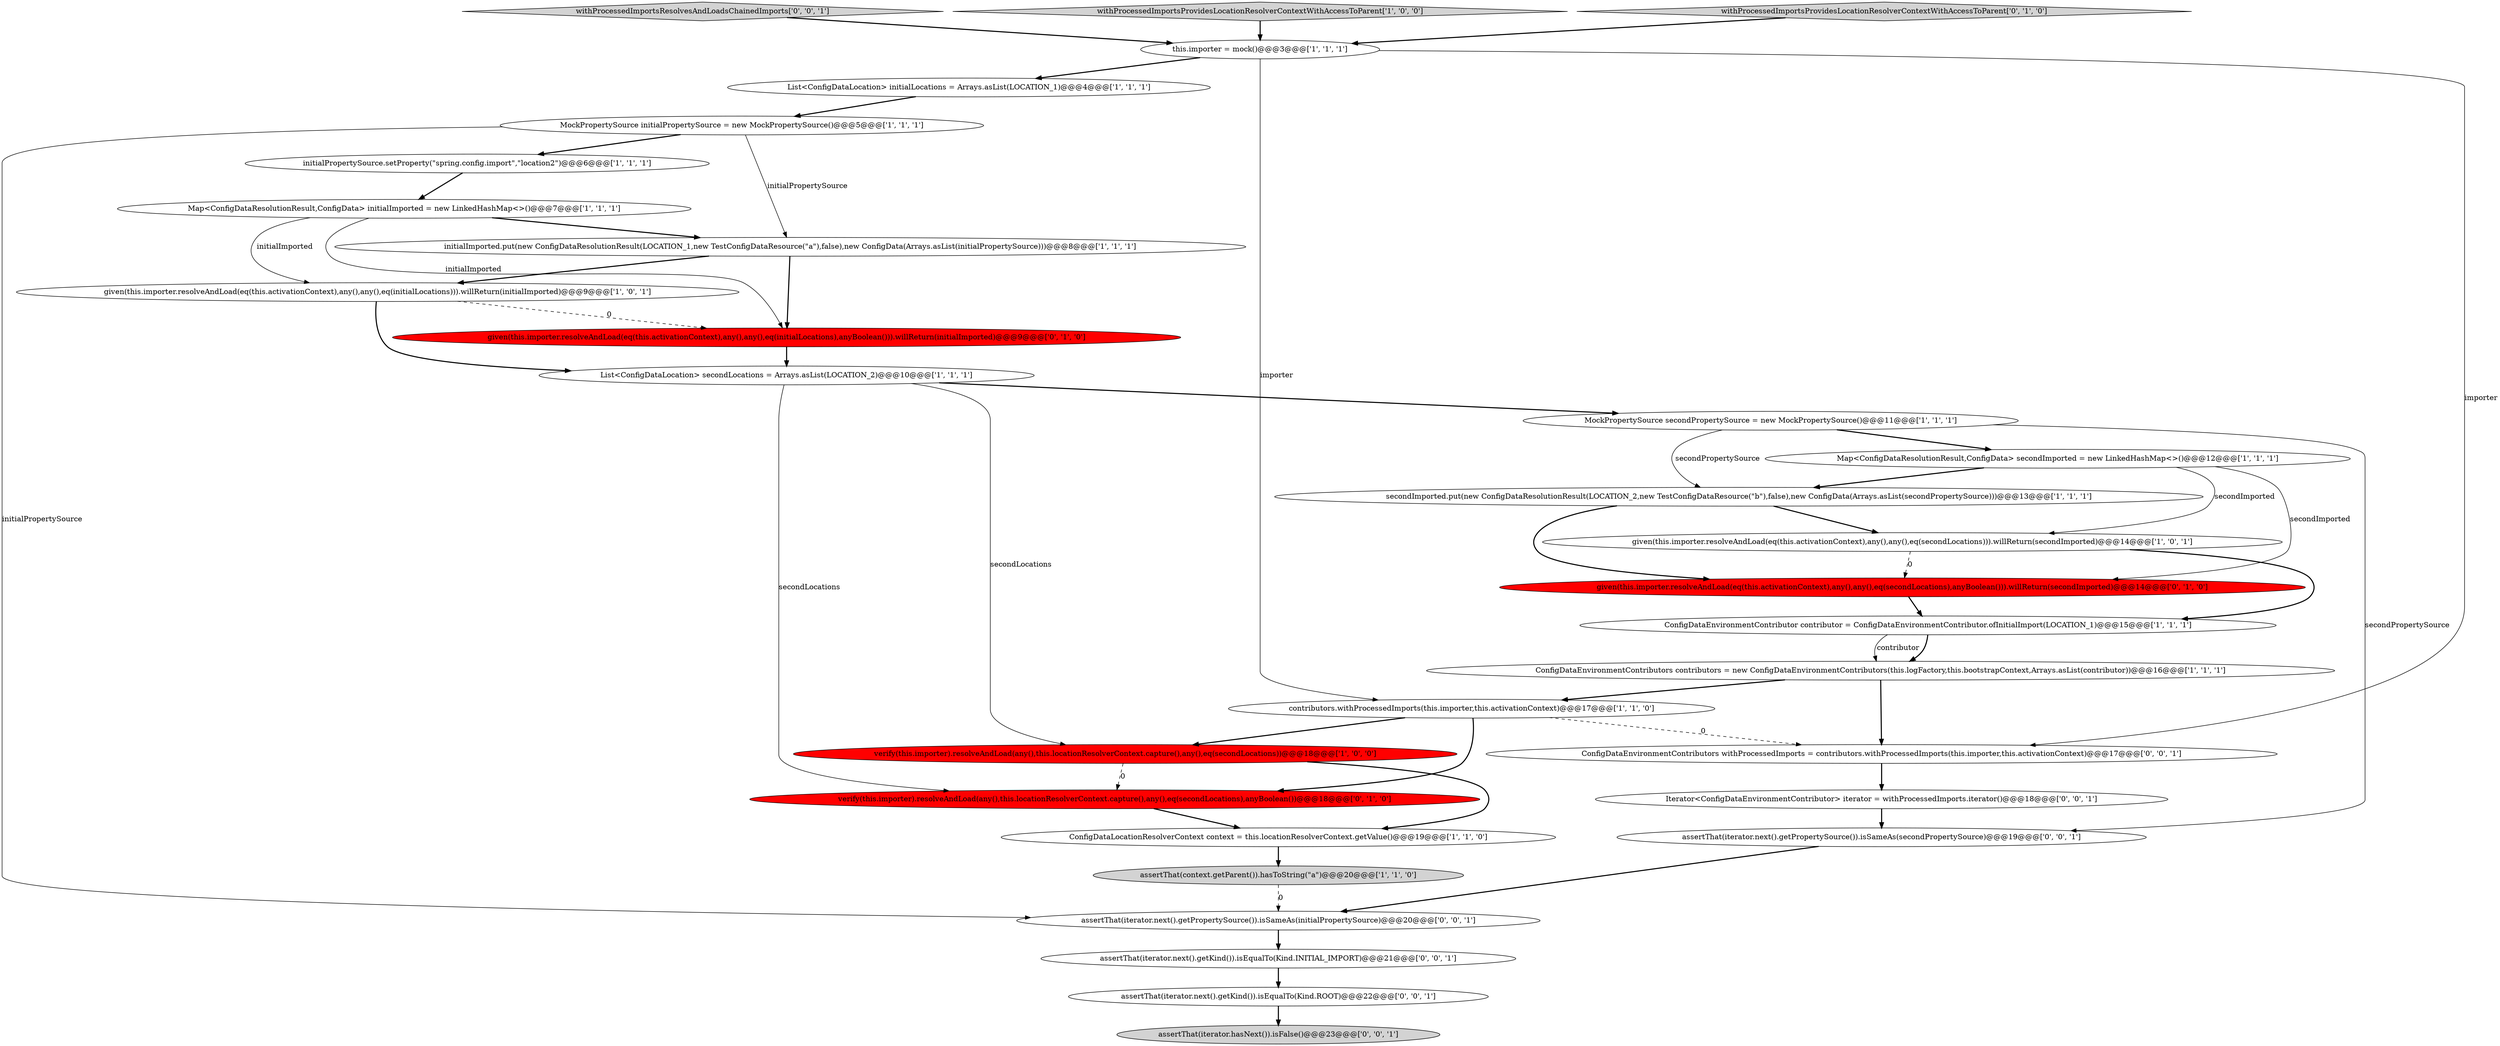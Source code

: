 digraph {
9 [style = filled, label = "contributors.withProcessedImports(this.importer,this.activationContext)@@@17@@@['1', '1', '0']", fillcolor = white, shape = ellipse image = "AAA0AAABBB1BBB"];
25 [style = filled, label = "withProcessedImportsResolvesAndLoadsChainedImports['0', '0', '1']", fillcolor = lightgray, shape = diamond image = "AAA0AAABBB3BBB"];
20 [style = filled, label = "given(this.importer.resolveAndLoad(eq(this.activationContext),any(),any(),eq(initialLocations),anyBoolean())).willReturn(initialImported)@@@9@@@['0', '1', '0']", fillcolor = red, shape = ellipse image = "AAA1AAABBB2BBB"];
29 [style = filled, label = "Iterator<ConfigDataEnvironmentContributor> iterator = withProcessedImports.iterator()@@@18@@@['0', '0', '1']", fillcolor = white, shape = ellipse image = "AAA0AAABBB3BBB"];
30 [style = filled, label = "assertThat(iterator.hasNext()).isFalse()@@@23@@@['0', '0', '1']", fillcolor = lightgray, shape = ellipse image = "AAA0AAABBB3BBB"];
16 [style = filled, label = "Map<ConfigDataResolutionResult,ConfigData> initialImported = new LinkedHashMap<>()@@@7@@@['1', '1', '1']", fillcolor = white, shape = ellipse image = "AAA0AAABBB1BBB"];
26 [style = filled, label = "ConfigDataEnvironmentContributors withProcessedImports = contributors.withProcessedImports(this.importer,this.activationContext)@@@17@@@['0', '0', '1']", fillcolor = white, shape = ellipse image = "AAA0AAABBB3BBB"];
10 [style = filled, label = "initialImported.put(new ConfigDataResolutionResult(LOCATION_1,new TestConfigDataResource(\"a\"),false),new ConfigData(Arrays.asList(initialPropertySource)))@@@8@@@['1', '1', '1']", fillcolor = white, shape = ellipse image = "AAA0AAABBB1BBB"];
7 [style = filled, label = "initialPropertySource.setProperty(\"spring.config.import\",\"location2\")@@@6@@@['1', '1', '1']", fillcolor = white, shape = ellipse image = "AAA0AAABBB1BBB"];
13 [style = filled, label = "ConfigDataLocationResolverContext context = this.locationResolverContext.getValue()@@@19@@@['1', '1', '0']", fillcolor = white, shape = ellipse image = "AAA0AAABBB1BBB"];
17 [style = filled, label = "assertThat(context.getParent()).hasToString(\"a\")@@@20@@@['1', '1', '0']", fillcolor = lightgray, shape = ellipse image = "AAA0AAABBB1BBB"];
12 [style = filled, label = "MockPropertySource secondPropertySource = new MockPropertySource()@@@11@@@['1', '1', '1']", fillcolor = white, shape = ellipse image = "AAA0AAABBB1BBB"];
6 [style = filled, label = "MockPropertySource initialPropertySource = new MockPropertySource()@@@5@@@['1', '1', '1']", fillcolor = white, shape = ellipse image = "AAA0AAABBB1BBB"];
8 [style = filled, label = "List<ConfigDataLocation> secondLocations = Arrays.asList(LOCATION_2)@@@10@@@['1', '1', '1']", fillcolor = white, shape = ellipse image = "AAA0AAABBB1BBB"];
28 [style = filled, label = "assertThat(iterator.next().getPropertySource()).isSameAs(initialPropertySource)@@@20@@@['0', '0', '1']", fillcolor = white, shape = ellipse image = "AAA0AAABBB3BBB"];
0 [style = filled, label = "this.importer = mock()@@@3@@@['1', '1', '1']", fillcolor = white, shape = ellipse image = "AAA0AAABBB1BBB"];
1 [style = filled, label = "ConfigDataEnvironmentContributor contributor = ConfigDataEnvironmentContributor.ofInitialImport(LOCATION_1)@@@15@@@['1', '1', '1']", fillcolor = white, shape = ellipse image = "AAA0AAABBB1BBB"];
11 [style = filled, label = "withProcessedImportsProvidesLocationResolverContextWithAccessToParent['1', '0', '0']", fillcolor = lightgray, shape = diamond image = "AAA0AAABBB1BBB"];
19 [style = filled, label = "withProcessedImportsProvidesLocationResolverContextWithAccessToParent['0', '1', '0']", fillcolor = lightgray, shape = diamond image = "AAA0AAABBB2BBB"];
2 [style = filled, label = "Map<ConfigDataResolutionResult,ConfigData> secondImported = new LinkedHashMap<>()@@@12@@@['1', '1', '1']", fillcolor = white, shape = ellipse image = "AAA0AAABBB1BBB"];
3 [style = filled, label = "ConfigDataEnvironmentContributors contributors = new ConfigDataEnvironmentContributors(this.logFactory,this.bootstrapContext,Arrays.asList(contributor))@@@16@@@['1', '1', '1']", fillcolor = white, shape = ellipse image = "AAA0AAABBB1BBB"];
5 [style = filled, label = "secondImported.put(new ConfigDataResolutionResult(LOCATION_2,new TestConfigDataResource(\"b\"),false),new ConfigData(Arrays.asList(secondPropertySource)))@@@13@@@['1', '1', '1']", fillcolor = white, shape = ellipse image = "AAA0AAABBB1BBB"];
23 [style = filled, label = "assertThat(iterator.next().getPropertySource()).isSameAs(secondPropertySource)@@@19@@@['0', '0', '1']", fillcolor = white, shape = ellipse image = "AAA0AAABBB3BBB"];
15 [style = filled, label = "verify(this.importer).resolveAndLoad(any(),this.locationResolverContext.capture(),any(),eq(secondLocations))@@@18@@@['1', '0', '0']", fillcolor = red, shape = ellipse image = "AAA1AAABBB1BBB"];
4 [style = filled, label = "given(this.importer.resolveAndLoad(eq(this.activationContext),any(),any(),eq(initialLocations))).willReturn(initialImported)@@@9@@@['1', '0', '1']", fillcolor = white, shape = ellipse image = "AAA0AAABBB1BBB"];
18 [style = filled, label = "given(this.importer.resolveAndLoad(eq(this.activationContext),any(),any(),eq(secondLocations))).willReturn(secondImported)@@@14@@@['1', '0', '1']", fillcolor = white, shape = ellipse image = "AAA0AAABBB1BBB"];
14 [style = filled, label = "List<ConfigDataLocation> initialLocations = Arrays.asList(LOCATION_1)@@@4@@@['1', '1', '1']", fillcolor = white, shape = ellipse image = "AAA0AAABBB1BBB"];
22 [style = filled, label = "verify(this.importer).resolveAndLoad(any(),this.locationResolverContext.capture(),any(),eq(secondLocations),anyBoolean())@@@18@@@['0', '1', '0']", fillcolor = red, shape = ellipse image = "AAA1AAABBB2BBB"];
24 [style = filled, label = "assertThat(iterator.next().getKind()).isEqualTo(Kind.INITIAL_IMPORT)@@@21@@@['0', '0', '1']", fillcolor = white, shape = ellipse image = "AAA0AAABBB3BBB"];
27 [style = filled, label = "assertThat(iterator.next().getKind()).isEqualTo(Kind.ROOT)@@@22@@@['0', '0', '1']", fillcolor = white, shape = ellipse image = "AAA0AAABBB3BBB"];
21 [style = filled, label = "given(this.importer.resolveAndLoad(eq(this.activationContext),any(),any(),eq(secondLocations),anyBoolean())).willReturn(secondImported)@@@14@@@['0', '1', '0']", fillcolor = red, shape = ellipse image = "AAA1AAABBB2BBB"];
9->22 [style = bold, label=""];
25->0 [style = bold, label=""];
15->13 [style = bold, label=""];
10->20 [style = bold, label=""];
16->10 [style = bold, label=""];
16->4 [style = solid, label="initialImported"];
16->20 [style = solid, label="initialImported"];
26->29 [style = bold, label=""];
27->30 [style = bold, label=""];
1->3 [style = bold, label=""];
3->26 [style = bold, label=""];
8->15 [style = solid, label="secondLocations"];
5->18 [style = bold, label=""];
1->3 [style = solid, label="contributor"];
29->23 [style = bold, label=""];
6->28 [style = solid, label="initialPropertySource"];
15->22 [style = dashed, label="0"];
19->0 [style = bold, label=""];
23->28 [style = bold, label=""];
3->9 [style = bold, label=""];
5->21 [style = bold, label=""];
17->28 [style = dashed, label="0"];
13->17 [style = bold, label=""];
12->2 [style = bold, label=""];
0->14 [style = bold, label=""];
11->0 [style = bold, label=""];
20->8 [style = bold, label=""];
2->18 [style = solid, label="secondImported"];
0->9 [style = solid, label="importer"];
6->10 [style = solid, label="initialPropertySource"];
18->1 [style = bold, label=""];
4->20 [style = dashed, label="0"];
9->15 [style = bold, label=""];
12->23 [style = solid, label="secondPropertySource"];
18->21 [style = dashed, label="0"];
2->21 [style = solid, label="secondImported"];
21->1 [style = bold, label=""];
7->16 [style = bold, label=""];
9->26 [style = dashed, label="0"];
10->4 [style = bold, label=""];
0->26 [style = solid, label="importer"];
28->24 [style = bold, label=""];
4->8 [style = bold, label=""];
12->5 [style = solid, label="secondPropertySource"];
6->7 [style = bold, label=""];
8->22 [style = solid, label="secondLocations"];
24->27 [style = bold, label=""];
14->6 [style = bold, label=""];
8->12 [style = bold, label=""];
22->13 [style = bold, label=""];
2->5 [style = bold, label=""];
}
